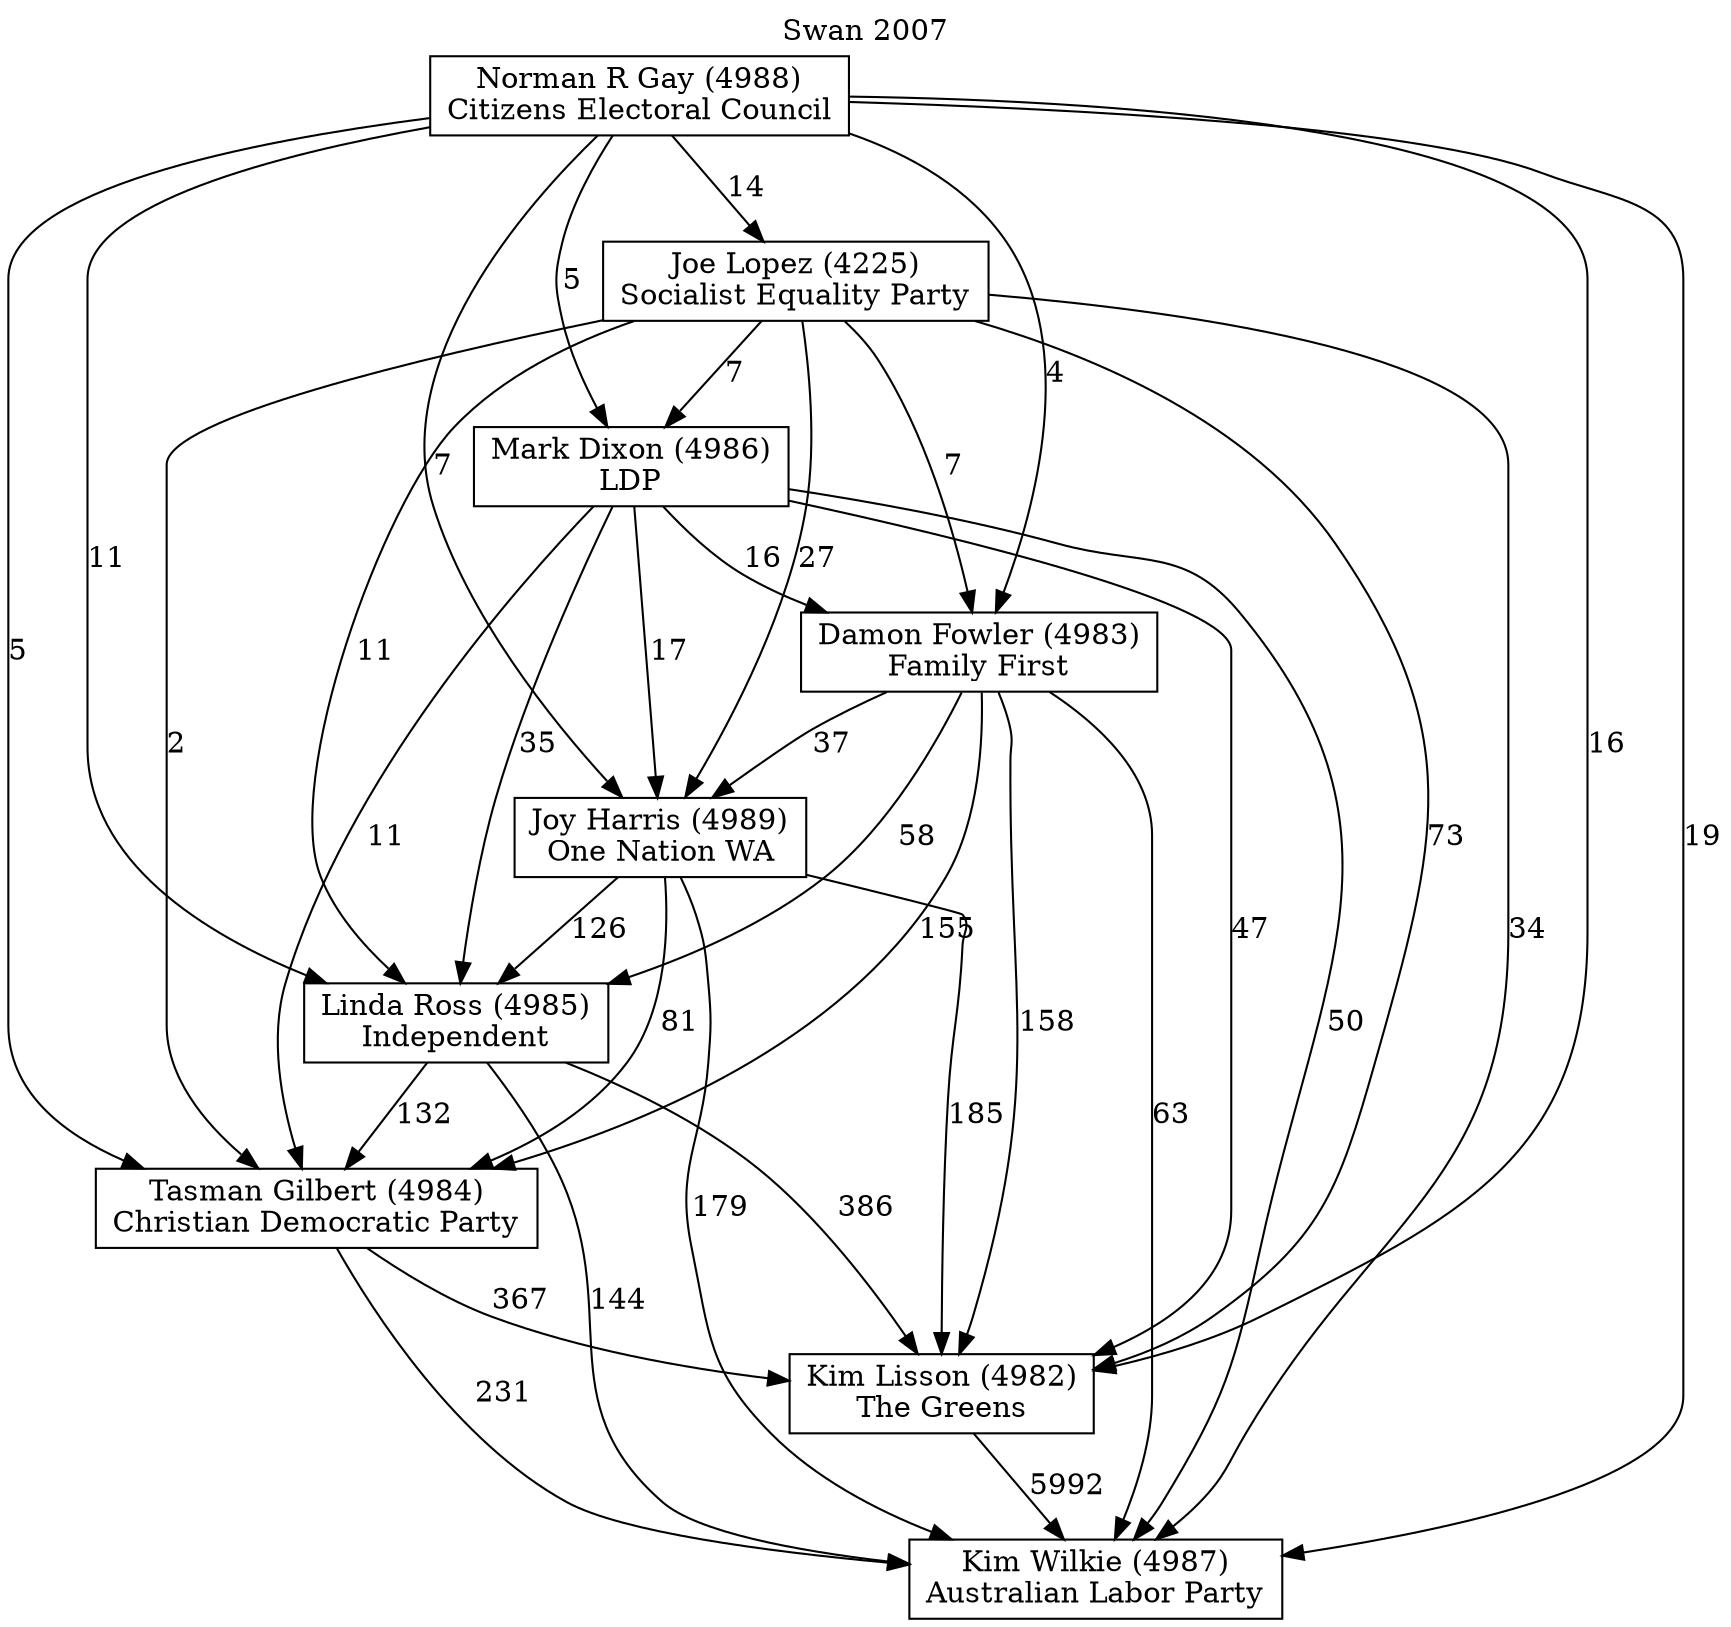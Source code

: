 // House preference flow
digraph "Kim Wilkie (4987)_Swan_2007" {
	graph [label="Swan 2007" labelloc=t mclimit=10]
	node [shape=box]
	"Damon Fowler (4983)" [label="Damon Fowler (4983)
Family First"]
	"Joe Lopez (4225)" [label="Joe Lopez (4225)
Socialist Equality Party"]
	"Joy Harris (4989)" [label="Joy Harris (4989)
One Nation WA"]
	"Kim Lisson (4982)" [label="Kim Lisson (4982)
The Greens"]
	"Kim Wilkie (4987)" [label="Kim Wilkie (4987)
Australian Labor Party"]
	"Linda Ross (4985)" [label="Linda Ross (4985)
Independent"]
	"Mark Dixon (4986)" [label="Mark Dixon (4986)
LDP"]
	"Norman R Gay (4988)" [label="Norman R Gay (4988)
Citizens Electoral Council"]
	"Tasman Gilbert (4984)" [label="Tasman Gilbert (4984)
Christian Democratic Party"]
	"Damon Fowler (4983)" -> "Joy Harris (4989)" [label=37]
	"Damon Fowler (4983)" -> "Kim Lisson (4982)" [label=158]
	"Damon Fowler (4983)" -> "Kim Wilkie (4987)" [label=63]
	"Damon Fowler (4983)" -> "Linda Ross (4985)" [label=58]
	"Damon Fowler (4983)" -> "Tasman Gilbert (4984)" [label=155]
	"Joe Lopez (4225)" -> "Damon Fowler (4983)" [label=7]
	"Joe Lopez (4225)" -> "Joy Harris (4989)" [label=27]
	"Joe Lopez (4225)" -> "Kim Lisson (4982)" [label=73]
	"Joe Lopez (4225)" -> "Kim Wilkie (4987)" [label=34]
	"Joe Lopez (4225)" -> "Linda Ross (4985)" [label=11]
	"Joe Lopez (4225)" -> "Mark Dixon (4986)" [label=7]
	"Joe Lopez (4225)" -> "Tasman Gilbert (4984)" [label=2]
	"Joy Harris (4989)" -> "Kim Lisson (4982)" [label=185]
	"Joy Harris (4989)" -> "Kim Wilkie (4987)" [label=179]
	"Joy Harris (4989)" -> "Linda Ross (4985)" [label=126]
	"Joy Harris (4989)" -> "Tasman Gilbert (4984)" [label=81]
	"Kim Lisson (4982)" -> "Kim Wilkie (4987)" [label=5992]
	"Linda Ross (4985)" -> "Kim Lisson (4982)" [label=386]
	"Linda Ross (4985)" -> "Kim Wilkie (4987)" [label=144]
	"Linda Ross (4985)" -> "Tasman Gilbert (4984)" [label=132]
	"Mark Dixon (4986)" -> "Damon Fowler (4983)" [label=16]
	"Mark Dixon (4986)" -> "Joy Harris (4989)" [label=17]
	"Mark Dixon (4986)" -> "Kim Lisson (4982)" [label=47]
	"Mark Dixon (4986)" -> "Kim Wilkie (4987)" [label=50]
	"Mark Dixon (4986)" -> "Linda Ross (4985)" [label=35]
	"Mark Dixon (4986)" -> "Tasman Gilbert (4984)" [label=11]
	"Norman R Gay (4988)" -> "Damon Fowler (4983)" [label=4]
	"Norman R Gay (4988)" -> "Joe Lopez (4225)" [label=14]
	"Norman R Gay (4988)" -> "Joy Harris (4989)" [label=7]
	"Norman R Gay (4988)" -> "Kim Lisson (4982)" [label=16]
	"Norman R Gay (4988)" -> "Kim Wilkie (4987)" [label=19]
	"Norman R Gay (4988)" -> "Linda Ross (4985)" [label=11]
	"Norman R Gay (4988)" -> "Mark Dixon (4986)" [label=5]
	"Norman R Gay (4988)" -> "Tasman Gilbert (4984)" [label=5]
	"Tasman Gilbert (4984)" -> "Kim Lisson (4982)" [label=367]
	"Tasman Gilbert (4984)" -> "Kim Wilkie (4987)" [label=231]
}
